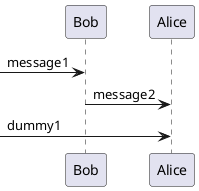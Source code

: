 {
  "sha1": "16wakpm2pq8n8lw0xa4ylad338wnuvp",
  "insertion": {
    "when": "2024-05-30T20:48:19.582Z",
    "user": "plantuml@gmail.com"
  }
}
@startuml
[-> Bob : message1
Bob -> Alice : message2
[->Alice : dummy1
@enduml
